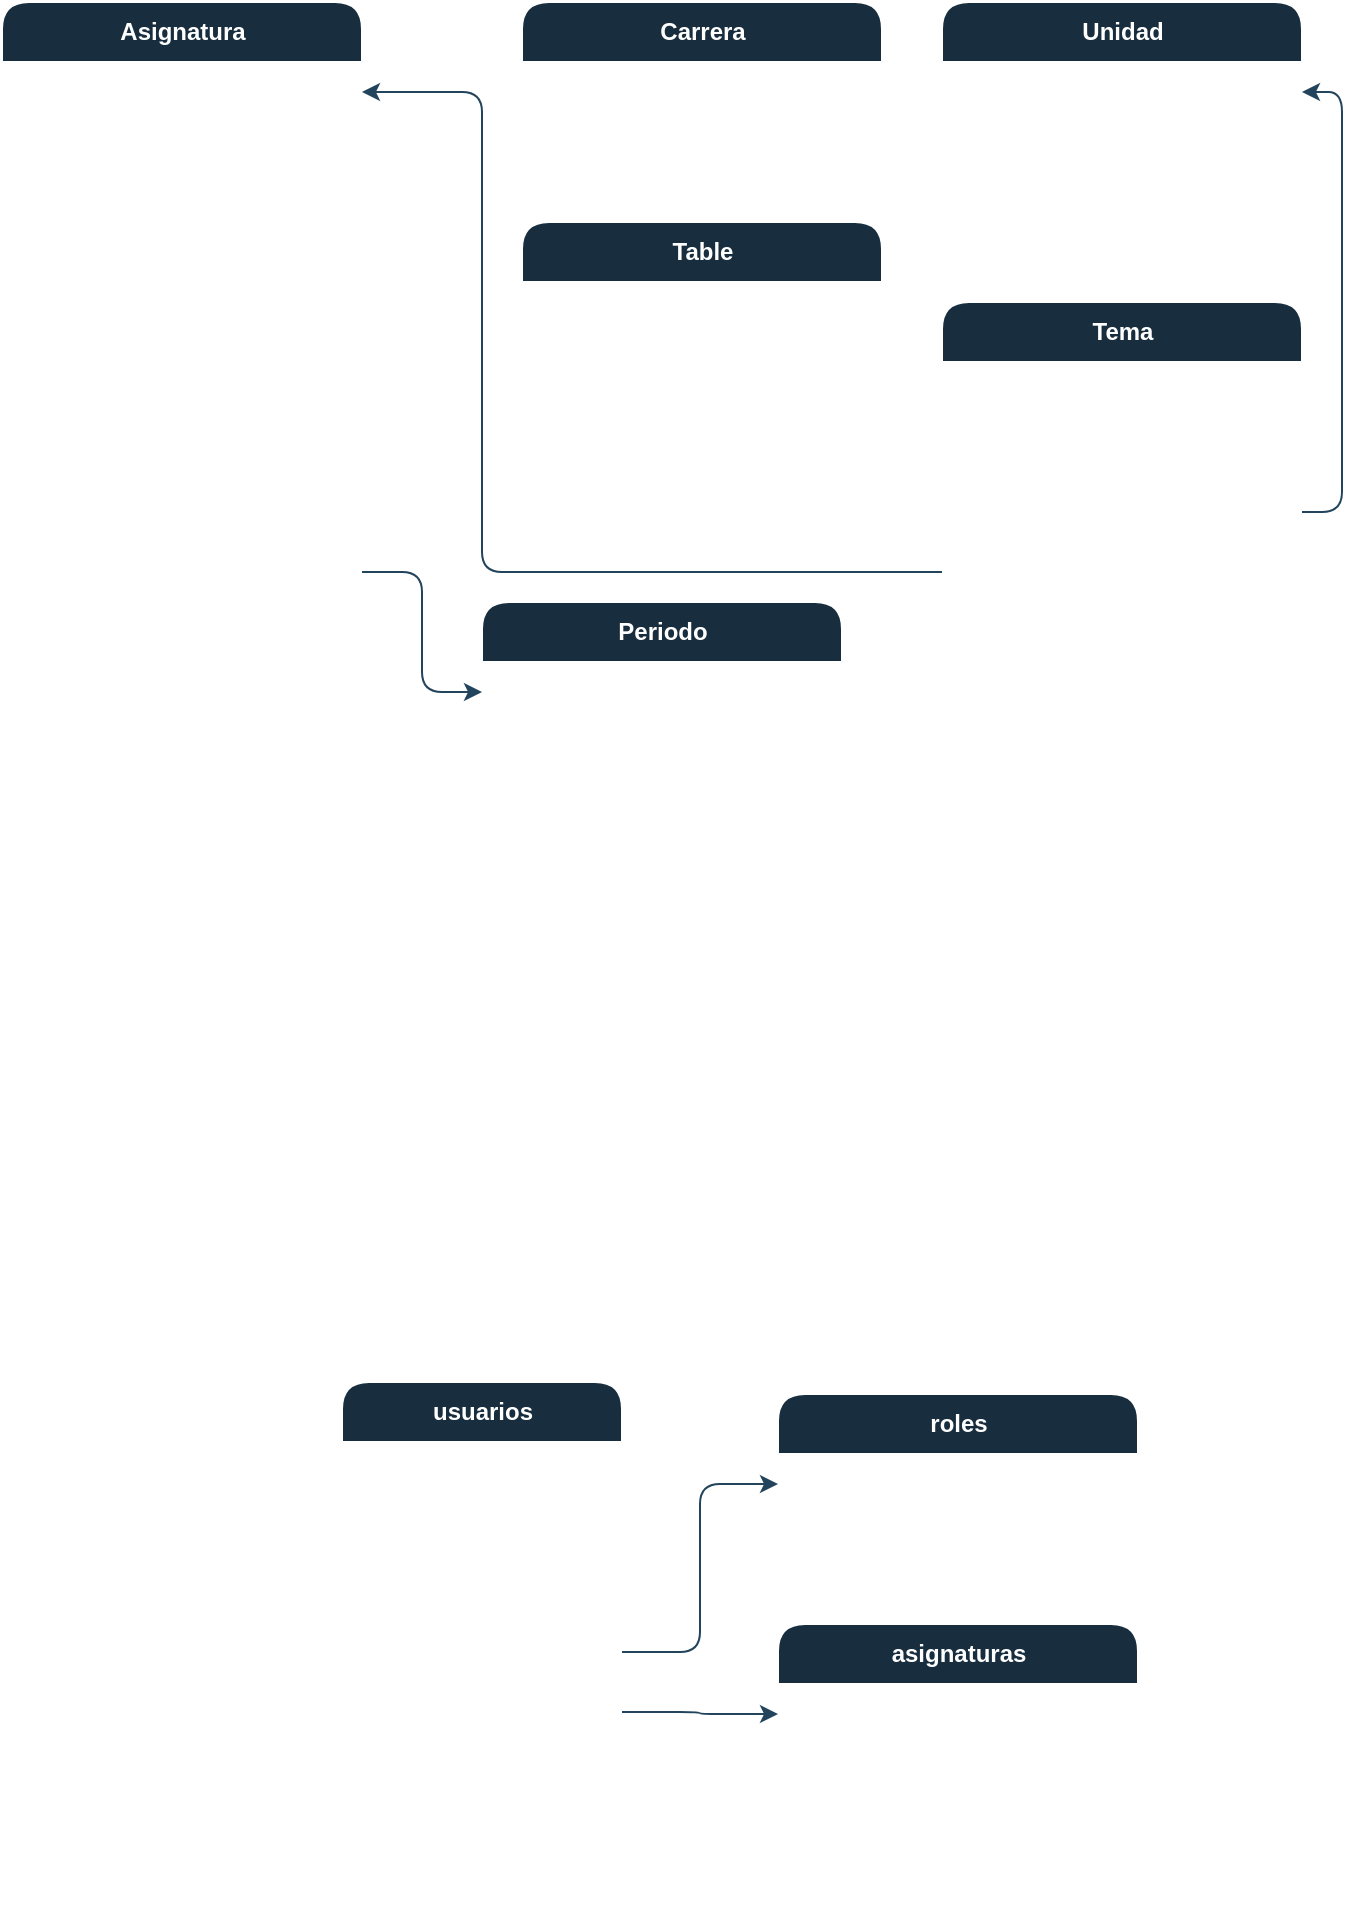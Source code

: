 <mxfile version="21.3.8" type="github">
  <diagram name="Página-1" id="xhw7fp3F8fv-ghbMesje">
    <mxGraphModel dx="690" dy="402" grid="0" gridSize="10" guides="1" tooltips="1" connect="1" arrows="1" fold="1" page="0" pageScale="1" pageWidth="827" pageHeight="1169" background="none" math="0" shadow="0">
      <root>
        <mxCell id="0" />
        <mxCell id="1" parent="0" />
        <mxCell id="l91UxbfRl4ldA1w1L3f1-1" value="Asignatura" style="shape=table;startSize=30;container=1;collapsible=1;childLayout=tableLayout;fixedRows=1;rowLines=0;fontStyle=1;align=center;resizeLast=1;html=1;labelBackgroundColor=none;fillColor=#182E3E;strokeColor=#FFFFFF;fontColor=#FFFFFF;rounded=1;" parent="1" vertex="1">
          <mxGeometry x="10" y="30" width="180" height="300" as="geometry" />
        </mxCell>
        <mxCell id="l91UxbfRl4ldA1w1L3f1-2" value="" style="shape=tableRow;horizontal=0;startSize=0;swimlaneHead=0;swimlaneBody=0;fillColor=none;collapsible=0;dropTarget=0;points=[[0,0.5],[1,0.5]];portConstraint=eastwest;top=0;left=0;right=0;bottom=1;labelBackgroundColor=none;strokeColor=#FFFFFF;fontColor=#FFFFFF;rounded=1;" parent="l91UxbfRl4ldA1w1L3f1-1" vertex="1">
          <mxGeometry y="30" width="180" height="30" as="geometry" />
        </mxCell>
        <mxCell id="l91UxbfRl4ldA1w1L3f1-3" value="PK" style="shape=partialRectangle;connectable=0;fillColor=none;top=0;left=0;bottom=0;right=0;fontStyle=1;overflow=hidden;whiteSpace=wrap;html=1;labelBackgroundColor=none;strokeColor=#FFFFFF;fontColor=#FFFFFF;rounded=1;" parent="l91UxbfRl4ldA1w1L3f1-2" vertex="1">
          <mxGeometry width="30" height="30" as="geometry">
            <mxRectangle width="30" height="30" as="alternateBounds" />
          </mxGeometry>
        </mxCell>
        <mxCell id="l91UxbfRl4ldA1w1L3f1-4" value="ID" style="shape=partialRectangle;connectable=0;fillColor=none;top=0;left=0;bottom=0;right=0;align=left;spacingLeft=6;fontStyle=5;overflow=hidden;whiteSpace=wrap;html=1;labelBackgroundColor=none;strokeColor=#FFFFFF;fontColor=#FFFFFF;rounded=1;" parent="l91UxbfRl4ldA1w1L3f1-2" vertex="1">
          <mxGeometry x="30" width="150" height="30" as="geometry">
            <mxRectangle width="150" height="30" as="alternateBounds" />
          </mxGeometry>
        </mxCell>
        <mxCell id="l91UxbfRl4ldA1w1L3f1-5" value="" style="shape=tableRow;horizontal=0;startSize=0;swimlaneHead=0;swimlaneBody=0;fillColor=none;collapsible=0;dropTarget=0;points=[[0,0.5],[1,0.5]];portConstraint=eastwest;top=0;left=0;right=0;bottom=0;labelBackgroundColor=none;strokeColor=#FFFFFF;fontColor=#FFFFFF;rounded=1;" parent="l91UxbfRl4ldA1w1L3f1-1" vertex="1">
          <mxGeometry y="60" width="180" height="30" as="geometry" />
        </mxCell>
        <mxCell id="l91UxbfRl4ldA1w1L3f1-6" value="" style="shape=partialRectangle;connectable=0;fillColor=none;top=0;left=0;bottom=0;right=0;editable=1;overflow=hidden;whiteSpace=wrap;html=1;labelBackgroundColor=none;strokeColor=#FFFFFF;fontColor=#FFFFFF;rounded=1;" parent="l91UxbfRl4ldA1w1L3f1-5" vertex="1">
          <mxGeometry width="30" height="30" as="geometry">
            <mxRectangle width="30" height="30" as="alternateBounds" />
          </mxGeometry>
        </mxCell>
        <mxCell id="l91UxbfRl4ldA1w1L3f1-7" value="nombre" style="shape=partialRectangle;connectable=0;fillColor=none;top=0;left=0;bottom=0;right=0;align=left;spacingLeft=6;overflow=hidden;whiteSpace=wrap;html=1;labelBackgroundColor=none;strokeColor=#FFFFFF;fontColor=#FFFFFF;rounded=1;" parent="l91UxbfRl4ldA1w1L3f1-5" vertex="1">
          <mxGeometry x="30" width="150" height="30" as="geometry">
            <mxRectangle width="150" height="30" as="alternateBounds" />
          </mxGeometry>
        </mxCell>
        <mxCell id="l91UxbfRl4ldA1w1L3f1-11" value="" style="shape=tableRow;horizontal=0;startSize=0;swimlaneHead=0;swimlaneBody=0;fillColor=none;collapsible=0;dropTarget=0;points=[[0,0.5],[1,0.5]];portConstraint=eastwest;top=0;left=0;right=0;bottom=0;labelBackgroundColor=none;strokeColor=#FFFFFF;fontColor=#FFFFFF;rounded=1;" parent="l91UxbfRl4ldA1w1L3f1-1" vertex="1">
          <mxGeometry y="90" width="180" height="30" as="geometry" />
        </mxCell>
        <mxCell id="l91UxbfRl4ldA1w1L3f1-12" value="" style="shape=partialRectangle;connectable=0;fillColor=none;top=0;left=0;bottom=0;right=0;editable=1;overflow=hidden;whiteSpace=wrap;html=1;labelBackgroundColor=none;strokeColor=#FFFFFF;fontColor=#FFFFFF;rounded=1;" parent="l91UxbfRl4ldA1w1L3f1-11" vertex="1">
          <mxGeometry width="30" height="30" as="geometry">
            <mxRectangle width="30" height="30" as="alternateBounds" />
          </mxGeometry>
        </mxCell>
        <mxCell id="l91UxbfRl4ldA1w1L3f1-13" value="campo formacion" style="shape=partialRectangle;connectable=0;fillColor=none;top=0;left=0;bottom=0;right=0;align=left;spacingLeft=6;overflow=hidden;whiteSpace=wrap;html=1;labelBackgroundColor=none;strokeColor=#FFFFFF;fontColor=#FFFFFF;rounded=1;" parent="l91UxbfRl4ldA1w1L3f1-11" vertex="1">
          <mxGeometry x="30" width="150" height="30" as="geometry">
            <mxRectangle width="150" height="30" as="alternateBounds" />
          </mxGeometry>
        </mxCell>
        <mxCell id="l91UxbfRl4ldA1w1L3f1-32" value="" style="shape=tableRow;horizontal=0;startSize=0;swimlaneHead=0;swimlaneBody=0;fillColor=none;collapsible=0;dropTarget=0;points=[[0,0.5],[1,0.5]];portConstraint=eastwest;top=0;left=0;right=0;bottom=0;labelBackgroundColor=none;strokeColor=#FFFFFF;fontColor=#FFFFFF;rounded=1;" parent="l91UxbfRl4ldA1w1L3f1-1" vertex="1">
          <mxGeometry y="120" width="180" height="30" as="geometry" />
        </mxCell>
        <mxCell id="l91UxbfRl4ldA1w1L3f1-33" value="" style="shape=partialRectangle;connectable=0;fillColor=none;top=0;left=0;bottom=0;right=0;editable=1;overflow=hidden;whiteSpace=wrap;html=1;labelBackgroundColor=none;strokeColor=#FFFFFF;fontColor=#FFFFFF;rounded=1;" parent="l91UxbfRl4ldA1w1L3f1-32" vertex="1">
          <mxGeometry width="30" height="30" as="geometry">
            <mxRectangle width="30" height="30" as="alternateBounds" />
          </mxGeometry>
        </mxCell>
        <mxCell id="l91UxbfRl4ldA1w1L3f1-34" value="prerrequisitos" style="shape=partialRectangle;connectable=0;fillColor=none;top=0;left=0;bottom=0;right=0;align=left;spacingLeft=6;overflow=hidden;whiteSpace=wrap;html=1;labelBackgroundColor=none;strokeColor=#FFFFFF;fontColor=#FFFFFF;rounded=1;" parent="l91UxbfRl4ldA1w1L3f1-32" vertex="1">
          <mxGeometry x="30" width="150" height="30" as="geometry">
            <mxRectangle width="150" height="30" as="alternateBounds" />
          </mxGeometry>
        </mxCell>
        <mxCell id="l91UxbfRl4ldA1w1L3f1-54" value="" style="shape=tableRow;horizontal=0;startSize=0;swimlaneHead=0;swimlaneBody=0;fillColor=none;collapsible=0;dropTarget=0;points=[[0,0.5],[1,0.5]];portConstraint=eastwest;top=0;left=0;right=0;bottom=0;labelBackgroundColor=none;strokeColor=#FFFFFF;fontColor=#FFFFFF;rounded=1;" parent="l91UxbfRl4ldA1w1L3f1-1" vertex="1">
          <mxGeometry y="150" width="180" height="30" as="geometry" />
        </mxCell>
        <mxCell id="l91UxbfRl4ldA1w1L3f1-55" value="" style="shape=partialRectangle;connectable=0;fillColor=none;top=0;left=0;bottom=0;right=0;editable=1;overflow=hidden;whiteSpace=wrap;html=1;labelBackgroundColor=none;strokeColor=#FFFFFF;fontColor=#FFFFFF;rounded=1;" parent="l91UxbfRl4ldA1w1L3f1-54" vertex="1">
          <mxGeometry width="30" height="30" as="geometry">
            <mxRectangle width="30" height="30" as="alternateBounds" />
          </mxGeometry>
        </mxCell>
        <mxCell id="l91UxbfRl4ldA1w1L3f1-56" value="correquisitos" style="shape=partialRectangle;connectable=0;fillColor=none;top=0;left=0;bottom=0;right=0;align=left;spacingLeft=6;overflow=hidden;whiteSpace=wrap;html=1;labelBackgroundColor=none;strokeColor=#FFFFFF;fontColor=#FFFFFF;rounded=1;" parent="l91UxbfRl4ldA1w1L3f1-54" vertex="1">
          <mxGeometry x="30" width="150" height="30" as="geometry">
            <mxRectangle width="150" height="30" as="alternateBounds" />
          </mxGeometry>
        </mxCell>
        <mxCell id="l91UxbfRl4ldA1w1L3f1-76" value="" style="shape=tableRow;horizontal=0;startSize=0;swimlaneHead=0;swimlaneBody=0;fillColor=none;collapsible=0;dropTarget=0;points=[[0,0.5],[1,0.5]];portConstraint=eastwest;top=0;left=0;right=0;bottom=0;labelBackgroundColor=none;strokeColor=#FFFFFF;fontColor=#FFFFFF;rounded=1;" parent="l91UxbfRl4ldA1w1L3f1-1" vertex="1">
          <mxGeometry y="180" width="180" height="30" as="geometry" />
        </mxCell>
        <mxCell id="l91UxbfRl4ldA1w1L3f1-77" value="" style="shape=partialRectangle;connectable=0;fillColor=none;top=0;left=0;bottom=0;right=0;editable=1;overflow=hidden;whiteSpace=wrap;html=1;labelBackgroundColor=none;strokeColor=#FFFFFF;fontColor=#FFFFFF;rounded=1;" parent="l91UxbfRl4ldA1w1L3f1-76" vertex="1">
          <mxGeometry width="30" height="30" as="geometry">
            <mxRectangle width="30" height="30" as="alternateBounds" />
          </mxGeometry>
        </mxCell>
        <mxCell id="l91UxbfRl4ldA1w1L3f1-78" value="objetivo general" style="shape=partialRectangle;connectable=0;fillColor=none;top=0;left=0;bottom=0;right=0;align=left;spacingLeft=6;overflow=hidden;whiteSpace=wrap;html=1;labelBackgroundColor=none;strokeColor=#FFFFFF;fontColor=#FFFFFF;rounded=1;" parent="l91UxbfRl4ldA1w1L3f1-76" vertex="1">
          <mxGeometry x="30" width="150" height="30" as="geometry">
            <mxRectangle width="150" height="30" as="alternateBounds" />
          </mxGeometry>
        </mxCell>
        <mxCell id="l91UxbfRl4ldA1w1L3f1-79" value="" style="shape=tableRow;horizontal=0;startSize=0;swimlaneHead=0;swimlaneBody=0;fillColor=none;collapsible=0;dropTarget=0;points=[[0,0.5],[1,0.5]];portConstraint=eastwest;top=0;left=0;right=0;bottom=0;labelBackgroundColor=none;strokeColor=#FFFFFF;fontColor=#FFFFFF;rounded=1;" parent="l91UxbfRl4ldA1w1L3f1-1" vertex="1">
          <mxGeometry y="210" width="180" height="30" as="geometry" />
        </mxCell>
        <mxCell id="l91UxbfRl4ldA1w1L3f1-80" value="" style="shape=partialRectangle;connectable=0;fillColor=none;top=0;left=0;bottom=0;right=0;editable=1;overflow=hidden;whiteSpace=wrap;html=1;labelBackgroundColor=none;strokeColor=#FFFFFF;fontColor=#FFFFFF;rounded=1;" parent="l91UxbfRl4ldA1w1L3f1-79" vertex="1">
          <mxGeometry width="30" height="30" as="geometry">
            <mxRectangle width="30" height="30" as="alternateBounds" />
          </mxGeometry>
        </mxCell>
        <mxCell id="l91UxbfRl4ldA1w1L3f1-81" value="objetivo especifico" style="shape=partialRectangle;connectable=0;fillColor=none;top=0;left=0;bottom=0;right=0;align=left;spacingLeft=6;overflow=hidden;whiteSpace=wrap;html=1;labelBackgroundColor=none;strokeColor=#FFFFFF;fontColor=#FFFFFF;rounded=1;" parent="l91UxbfRl4ldA1w1L3f1-79" vertex="1">
          <mxGeometry x="30" width="150" height="30" as="geometry">
            <mxRectangle width="150" height="30" as="alternateBounds" />
          </mxGeometry>
        </mxCell>
        <mxCell id="l91UxbfRl4ldA1w1L3f1-82" value="" style="shape=tableRow;horizontal=0;startSize=0;swimlaneHead=0;swimlaneBody=0;fillColor=none;collapsible=0;dropTarget=0;points=[[0,0.5],[1,0.5]];portConstraint=eastwest;top=0;left=0;right=0;bottom=0;labelBackgroundColor=none;strokeColor=#FFFFFF;fontColor=#FFFFFF;rounded=1;" parent="l91UxbfRl4ldA1w1L3f1-1" vertex="1">
          <mxGeometry y="240" width="180" height="30" as="geometry" />
        </mxCell>
        <mxCell id="l91UxbfRl4ldA1w1L3f1-83" value="" style="shape=partialRectangle;connectable=0;fillColor=none;top=0;left=0;bottom=0;right=0;editable=1;overflow=hidden;whiteSpace=wrap;html=1;labelBackgroundColor=none;strokeColor=#FFFFFF;fontColor=#FFFFFF;rounded=1;" parent="l91UxbfRl4ldA1w1L3f1-82" vertex="1">
          <mxGeometry width="30" height="30" as="geometry">
            <mxRectangle width="30" height="30" as="alternateBounds" />
          </mxGeometry>
        </mxCell>
        <mxCell id="l91UxbfRl4ldA1w1L3f1-84" value="aporte perfil egreso" style="shape=partialRectangle;connectable=0;fillColor=none;top=0;left=0;bottom=0;right=0;align=left;spacingLeft=6;overflow=hidden;whiteSpace=wrap;html=1;labelBackgroundColor=none;strokeColor=#FFFFFF;fontColor=#FFFFFF;rounded=1;" parent="l91UxbfRl4ldA1w1L3f1-82" vertex="1">
          <mxGeometry x="30" width="150" height="30" as="geometry">
            <mxRectangle width="150" height="30" as="alternateBounds" />
          </mxGeometry>
        </mxCell>
        <mxCell id="l91UxbfRl4ldA1w1L3f1-142" value="" style="shape=tableRow;horizontal=0;startSize=0;swimlaneHead=0;swimlaneBody=0;fillColor=none;collapsible=0;dropTarget=0;points=[[0,0.5],[1,0.5]];portConstraint=eastwest;top=0;left=0;right=0;bottom=0;labelBackgroundColor=none;strokeColor=#FFFFFF;fontColor=#FFFFFF;rounded=1;" parent="l91UxbfRl4ldA1w1L3f1-1" vertex="1">
          <mxGeometry y="270" width="180" height="30" as="geometry" />
        </mxCell>
        <mxCell id="l91UxbfRl4ldA1w1L3f1-143" value="" style="shape=partialRectangle;connectable=0;fillColor=none;top=0;left=0;bottom=0;right=0;editable=1;overflow=hidden;whiteSpace=wrap;html=1;labelBackgroundColor=none;strokeColor=#FFFFFF;fontColor=#FFFFFF;rounded=1;" parent="l91UxbfRl4ldA1w1L3f1-142" vertex="1">
          <mxGeometry width="30" height="30" as="geometry">
            <mxRectangle width="30" height="30" as="alternateBounds" />
          </mxGeometry>
        </mxCell>
        <mxCell id="l91UxbfRl4ldA1w1L3f1-144" value="id periodo" style="shape=partialRectangle;connectable=0;fillColor=none;top=0;left=0;bottom=0;right=0;align=left;spacingLeft=6;overflow=hidden;whiteSpace=wrap;html=1;labelBackgroundColor=none;strokeColor=#FFFFFF;fontColor=#FFFFFF;rounded=1;" parent="l91UxbfRl4ldA1w1L3f1-142" vertex="1">
          <mxGeometry x="30" width="150" height="30" as="geometry">
            <mxRectangle width="150" height="30" as="alternateBounds" />
          </mxGeometry>
        </mxCell>
        <mxCell id="l91UxbfRl4ldA1w1L3f1-15" value="Carrera" style="shape=table;startSize=30;container=1;collapsible=1;childLayout=tableLayout;fixedRows=1;rowLines=0;fontStyle=1;align=center;resizeLast=1;html=1;labelBackgroundColor=none;fillColor=#182E3E;strokeColor=#FFFFFF;fontColor=#FFFFFF;rounded=1;" parent="1" vertex="1">
          <mxGeometry x="270" y="30" width="180" height="90" as="geometry" />
        </mxCell>
        <mxCell id="l91UxbfRl4ldA1w1L3f1-16" value="" style="shape=tableRow;horizontal=0;startSize=0;swimlaneHead=0;swimlaneBody=0;fillColor=none;collapsible=0;dropTarget=0;points=[[0,0.5],[1,0.5]];portConstraint=eastwest;top=0;left=0;right=0;bottom=1;labelBackgroundColor=none;strokeColor=#FFFFFF;fontColor=#FFFFFF;rounded=1;" parent="l91UxbfRl4ldA1w1L3f1-15" vertex="1">
          <mxGeometry y="30" width="180" height="30" as="geometry" />
        </mxCell>
        <mxCell id="l91UxbfRl4ldA1w1L3f1-17" value="PK" style="shape=partialRectangle;connectable=0;fillColor=none;top=0;left=0;bottom=0;right=0;fontStyle=1;overflow=hidden;whiteSpace=wrap;html=1;labelBackgroundColor=none;strokeColor=#FFFFFF;fontColor=#FFFFFF;rounded=1;" parent="l91UxbfRl4ldA1w1L3f1-16" vertex="1">
          <mxGeometry width="30" height="30" as="geometry">
            <mxRectangle width="30" height="30" as="alternateBounds" />
          </mxGeometry>
        </mxCell>
        <mxCell id="l91UxbfRl4ldA1w1L3f1-18" value="ID" style="shape=partialRectangle;connectable=0;fillColor=none;top=0;left=0;bottom=0;right=0;align=left;spacingLeft=6;fontStyle=5;overflow=hidden;whiteSpace=wrap;html=1;labelBackgroundColor=none;strokeColor=#FFFFFF;fontColor=#FFFFFF;rounded=1;" parent="l91UxbfRl4ldA1w1L3f1-16" vertex="1">
          <mxGeometry x="30" width="150" height="30" as="geometry">
            <mxRectangle width="150" height="30" as="alternateBounds" />
          </mxGeometry>
        </mxCell>
        <mxCell id="l91UxbfRl4ldA1w1L3f1-19" value="" style="shape=tableRow;horizontal=0;startSize=0;swimlaneHead=0;swimlaneBody=0;fillColor=none;collapsible=0;dropTarget=0;points=[[0,0.5],[1,0.5]];portConstraint=eastwest;top=0;left=0;right=0;bottom=0;labelBackgroundColor=none;strokeColor=#FFFFFF;fontColor=#FFFFFF;rounded=1;" parent="l91UxbfRl4ldA1w1L3f1-15" vertex="1">
          <mxGeometry y="60" width="180" height="30" as="geometry" />
        </mxCell>
        <mxCell id="l91UxbfRl4ldA1w1L3f1-20" value="" style="shape=partialRectangle;connectable=0;fillColor=none;top=0;left=0;bottom=0;right=0;editable=1;overflow=hidden;whiteSpace=wrap;html=1;labelBackgroundColor=none;strokeColor=#FFFFFF;fontColor=#FFFFFF;rounded=1;" parent="l91UxbfRl4ldA1w1L3f1-19" vertex="1">
          <mxGeometry width="30" height="30" as="geometry">
            <mxRectangle width="30" height="30" as="alternateBounds" />
          </mxGeometry>
        </mxCell>
        <mxCell id="l91UxbfRl4ldA1w1L3f1-21" value="nombre" style="shape=partialRectangle;connectable=0;fillColor=none;top=0;left=0;bottom=0;right=0;align=left;spacingLeft=6;overflow=hidden;whiteSpace=wrap;html=1;labelBackgroundColor=none;strokeColor=#FFFFFF;fontColor=#FFFFFF;rounded=1;" parent="l91UxbfRl4ldA1w1L3f1-19" vertex="1">
          <mxGeometry x="30" width="150" height="30" as="geometry">
            <mxRectangle width="150" height="30" as="alternateBounds" />
          </mxGeometry>
        </mxCell>
        <mxCell id="l91UxbfRl4ldA1w1L3f1-85" value="Unidad" style="shape=table;startSize=30;container=1;collapsible=1;childLayout=tableLayout;fixedRows=1;rowLines=0;fontStyle=1;align=center;resizeLast=1;html=1;labelBackgroundColor=none;fillColor=#182E3E;strokeColor=#FFFFFF;fontColor=#FFFFFF;rounded=1;" parent="1" vertex="1">
          <mxGeometry x="480" y="30" width="180" height="120" as="geometry" />
        </mxCell>
        <mxCell id="l91UxbfRl4ldA1w1L3f1-86" value="" style="shape=tableRow;horizontal=0;startSize=0;swimlaneHead=0;swimlaneBody=0;fillColor=none;collapsible=0;dropTarget=0;points=[[0,0.5],[1,0.5]];portConstraint=eastwest;top=0;left=0;right=0;bottom=1;labelBackgroundColor=none;strokeColor=#FFFFFF;fontColor=#FFFFFF;rounded=1;" parent="l91UxbfRl4ldA1w1L3f1-85" vertex="1">
          <mxGeometry y="30" width="180" height="30" as="geometry" />
        </mxCell>
        <mxCell id="l91UxbfRl4ldA1w1L3f1-87" value="PK" style="shape=partialRectangle;connectable=0;fillColor=none;top=0;left=0;bottom=0;right=0;fontStyle=1;overflow=hidden;whiteSpace=wrap;html=1;labelBackgroundColor=none;strokeColor=#FFFFFF;fontColor=#FFFFFF;rounded=1;" parent="l91UxbfRl4ldA1w1L3f1-86" vertex="1">
          <mxGeometry width="30" height="30" as="geometry">
            <mxRectangle width="30" height="30" as="alternateBounds" />
          </mxGeometry>
        </mxCell>
        <mxCell id="l91UxbfRl4ldA1w1L3f1-88" value="ID" style="shape=partialRectangle;connectable=0;fillColor=none;top=0;left=0;bottom=0;right=0;align=left;spacingLeft=6;fontStyle=5;overflow=hidden;whiteSpace=wrap;html=1;labelBackgroundColor=none;strokeColor=#FFFFFF;fontColor=#FFFFFF;rounded=1;" parent="l91UxbfRl4ldA1w1L3f1-86" vertex="1">
          <mxGeometry x="30" width="150" height="30" as="geometry">
            <mxRectangle width="150" height="30" as="alternateBounds" />
          </mxGeometry>
        </mxCell>
        <mxCell id="l91UxbfRl4ldA1w1L3f1-89" value="" style="shape=tableRow;horizontal=0;startSize=0;swimlaneHead=0;swimlaneBody=0;fillColor=none;collapsible=0;dropTarget=0;points=[[0,0.5],[1,0.5]];portConstraint=eastwest;top=0;left=0;right=0;bottom=0;labelBackgroundColor=none;strokeColor=#FFFFFF;fontColor=#FFFFFF;rounded=1;" parent="l91UxbfRl4ldA1w1L3f1-85" vertex="1">
          <mxGeometry y="60" width="180" height="30" as="geometry" />
        </mxCell>
        <mxCell id="l91UxbfRl4ldA1w1L3f1-90" value="" style="shape=partialRectangle;connectable=0;fillColor=none;top=0;left=0;bottom=0;right=0;editable=1;overflow=hidden;whiteSpace=wrap;html=1;labelBackgroundColor=none;strokeColor=#FFFFFF;fontColor=#FFFFFF;rounded=1;" parent="l91UxbfRl4ldA1w1L3f1-89" vertex="1">
          <mxGeometry width="30" height="30" as="geometry">
            <mxRectangle width="30" height="30" as="alternateBounds" />
          </mxGeometry>
        </mxCell>
        <mxCell id="l91UxbfRl4ldA1w1L3f1-91" value="nombre" style="shape=partialRectangle;connectable=0;fillColor=none;top=0;left=0;bottom=0;right=0;align=left;spacingLeft=6;overflow=hidden;whiteSpace=wrap;html=1;labelBackgroundColor=none;strokeColor=#FFFFFF;fontColor=#FFFFFF;rounded=1;" parent="l91UxbfRl4ldA1w1L3f1-89" vertex="1">
          <mxGeometry x="30" width="150" height="30" as="geometry">
            <mxRectangle width="150" height="30" as="alternateBounds" />
          </mxGeometry>
        </mxCell>
        <mxCell id="l91UxbfRl4ldA1w1L3f1-92" value="" style="shape=tableRow;horizontal=0;startSize=0;swimlaneHead=0;swimlaneBody=0;fillColor=none;collapsible=0;dropTarget=0;points=[[0,0.5],[1,0.5]];portConstraint=eastwest;top=0;left=0;right=0;bottom=0;labelBackgroundColor=none;strokeColor=#FFFFFF;fontColor=#FFFFFF;rounded=1;" parent="l91UxbfRl4ldA1w1L3f1-85" vertex="1">
          <mxGeometry y="90" width="180" height="30" as="geometry" />
        </mxCell>
        <mxCell id="l91UxbfRl4ldA1w1L3f1-93" value="" style="shape=partialRectangle;connectable=0;fillColor=none;top=0;left=0;bottom=0;right=0;editable=1;overflow=hidden;whiteSpace=wrap;html=1;labelBackgroundColor=none;strokeColor=#FFFFFF;fontColor=#FFFFFF;rounded=1;" parent="l91UxbfRl4ldA1w1L3f1-92" vertex="1">
          <mxGeometry width="30" height="30" as="geometry">
            <mxRectangle width="30" height="30" as="alternateBounds" />
          </mxGeometry>
        </mxCell>
        <mxCell id="l91UxbfRl4ldA1w1L3f1-94" value="objetivo" style="shape=partialRectangle;connectable=0;fillColor=none;top=0;left=0;bottom=0;right=0;align=left;spacingLeft=6;overflow=hidden;whiteSpace=wrap;html=1;labelBackgroundColor=none;strokeColor=#FFFFFF;fontColor=#FFFFFF;rounded=1;" parent="l91UxbfRl4ldA1w1L3f1-92" vertex="1">
          <mxGeometry x="30" width="150" height="30" as="geometry">
            <mxRectangle width="150" height="30" as="alternateBounds" />
          </mxGeometry>
        </mxCell>
        <mxCell id="l91UxbfRl4ldA1w1L3f1-98" value="Tema" style="shape=table;startSize=30;container=1;collapsible=1;childLayout=tableLayout;fixedRows=1;rowLines=0;fontStyle=1;align=center;resizeLast=1;html=1;labelBackgroundColor=none;fillColor=#182E3E;strokeColor=#FFFFFF;fontColor=#FFFFFF;rounded=1;" parent="1" vertex="1">
          <mxGeometry x="480" y="180" width="180" height="280" as="geometry" />
        </mxCell>
        <mxCell id="l91UxbfRl4ldA1w1L3f1-99" value="" style="shape=tableRow;horizontal=0;startSize=0;swimlaneHead=0;swimlaneBody=0;fillColor=none;collapsible=0;dropTarget=0;points=[[0,0.5],[1,0.5]];portConstraint=eastwest;top=0;left=0;right=0;bottom=1;labelBackgroundColor=none;strokeColor=#FFFFFF;fontColor=#FFFFFF;rounded=1;" parent="l91UxbfRl4ldA1w1L3f1-98" vertex="1">
          <mxGeometry y="30" width="180" height="30" as="geometry" />
        </mxCell>
        <mxCell id="l91UxbfRl4ldA1w1L3f1-100" value="PK" style="shape=partialRectangle;connectable=0;fillColor=none;top=0;left=0;bottom=0;right=0;fontStyle=1;overflow=hidden;whiteSpace=wrap;html=1;labelBackgroundColor=none;strokeColor=#FFFFFF;fontColor=#FFFFFF;rounded=1;" parent="l91UxbfRl4ldA1w1L3f1-99" vertex="1">
          <mxGeometry width="30" height="30" as="geometry">
            <mxRectangle width="30" height="30" as="alternateBounds" />
          </mxGeometry>
        </mxCell>
        <mxCell id="l91UxbfRl4ldA1w1L3f1-101" value="ID" style="shape=partialRectangle;connectable=0;fillColor=none;top=0;left=0;bottom=0;right=0;align=left;spacingLeft=6;fontStyle=5;overflow=hidden;whiteSpace=wrap;html=1;labelBackgroundColor=none;strokeColor=#FFFFFF;fontColor=#FFFFFF;rounded=1;" parent="l91UxbfRl4ldA1w1L3f1-99" vertex="1">
          <mxGeometry x="30" width="150" height="30" as="geometry">
            <mxRectangle width="150" height="30" as="alternateBounds" />
          </mxGeometry>
        </mxCell>
        <mxCell id="l91UxbfRl4ldA1w1L3f1-102" value="" style="shape=tableRow;horizontal=0;startSize=0;swimlaneHead=0;swimlaneBody=0;fillColor=none;collapsible=0;dropTarget=0;points=[[0,0.5],[1,0.5]];portConstraint=eastwest;top=0;left=0;right=0;bottom=0;labelBackgroundColor=none;strokeColor=#FFFFFF;fontColor=#FFFFFF;rounded=1;" parent="l91UxbfRl4ldA1w1L3f1-98" vertex="1">
          <mxGeometry y="60" width="180" height="30" as="geometry" />
        </mxCell>
        <mxCell id="l91UxbfRl4ldA1w1L3f1-103" value="" style="shape=partialRectangle;connectable=0;fillColor=none;top=0;left=0;bottom=0;right=0;editable=1;overflow=hidden;whiteSpace=wrap;html=1;labelBackgroundColor=none;strokeColor=#FFFFFF;fontColor=#FFFFFF;rounded=1;" parent="l91UxbfRl4ldA1w1L3f1-102" vertex="1">
          <mxGeometry width="30" height="30" as="geometry">
            <mxRectangle width="30" height="30" as="alternateBounds" />
          </mxGeometry>
        </mxCell>
        <mxCell id="l91UxbfRl4ldA1w1L3f1-104" value="nombre" style="shape=partialRectangle;connectable=0;fillColor=none;top=0;left=0;bottom=0;right=0;align=left;spacingLeft=6;overflow=hidden;whiteSpace=wrap;html=1;labelBackgroundColor=none;strokeColor=#FFFFFF;fontColor=#FFFFFF;rounded=1;" parent="l91UxbfRl4ldA1w1L3f1-102" vertex="1">
          <mxGeometry x="30" width="150" height="30" as="geometry">
            <mxRectangle width="150" height="30" as="alternateBounds" />
          </mxGeometry>
        </mxCell>
        <mxCell id="l91UxbfRl4ldA1w1L3f1-105" value="" style="shape=tableRow;horizontal=0;startSize=0;swimlaneHead=0;swimlaneBody=0;fillColor=none;collapsible=0;dropTarget=0;points=[[0,0.5],[1,0.5]];portConstraint=eastwest;top=0;left=0;right=0;bottom=0;labelBackgroundColor=none;strokeColor=#FFFFFF;fontColor=#FFFFFF;rounded=1;" parent="l91UxbfRl4ldA1w1L3f1-98" vertex="1">
          <mxGeometry y="90" width="180" height="30" as="geometry" />
        </mxCell>
        <mxCell id="l91UxbfRl4ldA1w1L3f1-106" value="" style="shape=partialRectangle;connectable=0;fillColor=none;top=0;left=0;bottom=0;right=0;editable=1;overflow=hidden;whiteSpace=wrap;html=1;labelBackgroundColor=none;strokeColor=#FFFFFF;fontColor=#FFFFFF;rounded=1;" parent="l91UxbfRl4ldA1w1L3f1-105" vertex="1">
          <mxGeometry width="30" height="30" as="geometry">
            <mxRectangle width="30" height="30" as="alternateBounds" />
          </mxGeometry>
        </mxCell>
        <mxCell id="l91UxbfRl4ldA1w1L3f1-107" value="id unidad" style="shape=partialRectangle;connectable=0;fillColor=none;top=0;left=0;bottom=0;right=0;align=left;spacingLeft=6;overflow=hidden;whiteSpace=wrap;html=1;labelBackgroundColor=none;strokeColor=#FFFFFF;fontColor=#FFFFFF;rounded=1;" parent="l91UxbfRl4ldA1w1L3f1-105" vertex="1">
          <mxGeometry x="30" width="150" height="30" as="geometry">
            <mxRectangle width="150" height="30" as="alternateBounds" />
          </mxGeometry>
        </mxCell>
        <mxCell id="l91UxbfRl4ldA1w1L3f1-108" value="" style="shape=tableRow;horizontal=0;startSize=0;swimlaneHead=0;swimlaneBody=0;fillColor=none;collapsible=0;dropTarget=0;points=[[0,0.5],[1,0.5]];portConstraint=eastwest;top=0;left=0;right=0;bottom=0;labelBackgroundColor=none;strokeColor=#FFFFFF;fontColor=#FFFFFF;rounded=1;" parent="l91UxbfRl4ldA1w1L3f1-98" vertex="1">
          <mxGeometry y="120" width="180" height="30" as="geometry" />
        </mxCell>
        <mxCell id="l91UxbfRl4ldA1w1L3f1-109" value="" style="shape=partialRectangle;connectable=0;fillColor=none;top=0;left=0;bottom=0;right=0;editable=1;overflow=hidden;whiteSpace=wrap;html=1;labelBackgroundColor=none;strokeColor=#FFFFFF;fontColor=#FFFFFF;rounded=1;" parent="l91UxbfRl4ldA1w1L3f1-108" vertex="1">
          <mxGeometry width="30" height="30" as="geometry">
            <mxRectangle width="30" height="30" as="alternateBounds" />
          </mxGeometry>
        </mxCell>
        <mxCell id="l91UxbfRl4ldA1w1L3f1-110" value="id aisgnatura" style="shape=partialRectangle;connectable=0;fillColor=none;top=0;left=0;bottom=0;right=0;align=left;spacingLeft=6;overflow=hidden;whiteSpace=wrap;html=1;labelBackgroundColor=none;strokeColor=#FFFFFF;fontColor=#FFFFFF;rounded=1;" parent="l91UxbfRl4ldA1w1L3f1-108" vertex="1">
          <mxGeometry x="30" width="150" height="30" as="geometry">
            <mxRectangle width="150" height="30" as="alternateBounds" />
          </mxGeometry>
        </mxCell>
        <mxCell id="l91UxbfRl4ldA1w1L3f1-128" value="" style="shape=tableRow;horizontal=0;startSize=0;swimlaneHead=0;swimlaneBody=0;fillColor=none;collapsible=0;dropTarget=0;points=[[0,0.5],[1,0.5]];portConstraint=eastwest;top=0;left=0;right=0;bottom=0;labelBackgroundColor=none;strokeColor=#FFFFFF;fontColor=#FFFFFF;rounded=1;" parent="l91UxbfRl4ldA1w1L3f1-98" vertex="1">
          <mxGeometry y="150" width="180" height="30" as="geometry" />
        </mxCell>
        <mxCell id="l91UxbfRl4ldA1w1L3f1-129" value="" style="shape=partialRectangle;connectable=0;fillColor=none;top=0;left=0;bottom=0;right=0;editable=1;overflow=hidden;whiteSpace=wrap;html=1;labelBackgroundColor=none;strokeColor=#FFFFFF;fontColor=#FFFFFF;rounded=1;" parent="l91UxbfRl4ldA1w1L3f1-128" vertex="1">
          <mxGeometry width="30" height="30" as="geometry">
            <mxRectangle width="30" height="30" as="alternateBounds" />
          </mxGeometry>
        </mxCell>
        <mxCell id="l91UxbfRl4ldA1w1L3f1-130" value="hora docencia" style="shape=partialRectangle;connectable=0;fillColor=none;top=0;left=0;bottom=0;right=0;align=left;spacingLeft=6;overflow=hidden;whiteSpace=wrap;html=1;labelBackgroundColor=none;strokeColor=#FFFFFF;fontColor=#FFFFFF;rounded=1;" parent="l91UxbfRl4ldA1w1L3f1-128" vertex="1">
          <mxGeometry x="30" width="150" height="30" as="geometry">
            <mxRectangle width="150" height="30" as="alternateBounds" />
          </mxGeometry>
        </mxCell>
        <mxCell id="l91UxbfRl4ldA1w1L3f1-131" value="" style="shape=tableRow;horizontal=0;startSize=0;swimlaneHead=0;swimlaneBody=0;fillColor=none;collapsible=0;dropTarget=0;points=[[0,0.5],[1,0.5]];portConstraint=eastwest;top=0;left=0;right=0;bottom=0;labelBackgroundColor=none;strokeColor=#FFFFFF;fontColor=#FFFFFF;rounded=1;" parent="l91UxbfRl4ldA1w1L3f1-98" vertex="1">
          <mxGeometry y="180" width="180" height="40" as="geometry" />
        </mxCell>
        <mxCell id="l91UxbfRl4ldA1w1L3f1-132" value="" style="shape=partialRectangle;connectable=0;fillColor=none;top=0;left=0;bottom=0;right=0;editable=1;overflow=hidden;whiteSpace=wrap;html=1;labelBackgroundColor=none;strokeColor=#FFFFFF;fontColor=#FFFFFF;rounded=1;" parent="l91UxbfRl4ldA1w1L3f1-131" vertex="1">
          <mxGeometry width="30" height="40" as="geometry">
            <mxRectangle width="30" height="40" as="alternateBounds" />
          </mxGeometry>
        </mxCell>
        <mxCell id="l91UxbfRl4ldA1w1L3f1-133" value="hora practica docencia" style="shape=partialRectangle;connectable=0;fillColor=none;top=0;left=0;bottom=0;right=0;align=left;spacingLeft=6;overflow=hidden;whiteSpace=wrap;html=1;labelBackgroundColor=none;strokeColor=#FFFFFF;fontColor=#FFFFFF;rounded=1;" parent="l91UxbfRl4ldA1w1L3f1-131" vertex="1">
          <mxGeometry x="30" width="150" height="40" as="geometry">
            <mxRectangle width="150" height="40" as="alternateBounds" />
          </mxGeometry>
        </mxCell>
        <mxCell id="l91UxbfRl4ldA1w1L3f1-134" value="" style="shape=tableRow;horizontal=0;startSize=0;swimlaneHead=0;swimlaneBody=0;fillColor=none;collapsible=0;dropTarget=0;points=[[0,0.5],[1,0.5]];portConstraint=eastwest;top=0;left=0;right=0;bottom=0;labelBackgroundColor=none;strokeColor=#FFFFFF;fontColor=#FFFFFF;rounded=1;" parent="l91UxbfRl4ldA1w1L3f1-98" vertex="1">
          <mxGeometry y="220" width="180" height="30" as="geometry" />
        </mxCell>
        <mxCell id="l91UxbfRl4ldA1w1L3f1-135" value="" style="shape=partialRectangle;connectable=0;fillColor=none;top=0;left=0;bottom=0;right=0;editable=1;overflow=hidden;whiteSpace=wrap;html=1;labelBackgroundColor=none;strokeColor=#FFFFFF;fontColor=#FFFFFF;rounded=1;" parent="l91UxbfRl4ldA1w1L3f1-134" vertex="1">
          <mxGeometry width="30" height="30" as="geometry">
            <mxRectangle width="30" height="30" as="alternateBounds" />
          </mxGeometry>
        </mxCell>
        <mxCell id="l91UxbfRl4ldA1w1L3f1-136" value="hora gestión practica" style="shape=partialRectangle;connectable=0;fillColor=none;top=0;left=0;bottom=0;right=0;align=left;spacingLeft=6;overflow=hidden;whiteSpace=wrap;html=1;labelBackgroundColor=none;strokeColor=#FFFFFF;fontColor=#FFFFFF;rounded=1;" parent="l91UxbfRl4ldA1w1L3f1-134" vertex="1">
          <mxGeometry x="30" width="150" height="30" as="geometry">
            <mxRectangle width="150" height="30" as="alternateBounds" />
          </mxGeometry>
        </mxCell>
        <mxCell id="l91UxbfRl4ldA1w1L3f1-137" value="" style="shape=tableRow;horizontal=0;startSize=0;swimlaneHead=0;swimlaneBody=0;fillColor=none;collapsible=0;dropTarget=0;points=[[0,0.5],[1,0.5]];portConstraint=eastwest;top=0;left=0;right=0;bottom=0;labelBackgroundColor=none;strokeColor=#FFFFFF;fontColor=#FFFFFF;rounded=1;" parent="l91UxbfRl4ldA1w1L3f1-98" vertex="1">
          <mxGeometry y="250" width="180" height="30" as="geometry" />
        </mxCell>
        <mxCell id="l91UxbfRl4ldA1w1L3f1-138" value="" style="shape=partialRectangle;connectable=0;fillColor=none;top=0;left=0;bottom=0;right=0;editable=1;overflow=hidden;whiteSpace=wrap;html=1;labelBackgroundColor=none;strokeColor=#FFFFFF;fontColor=#FFFFFF;rounded=1;" parent="l91UxbfRl4ldA1w1L3f1-137" vertex="1">
          <mxGeometry width="30" height="30" as="geometry">
            <mxRectangle width="30" height="30" as="alternateBounds" />
          </mxGeometry>
        </mxCell>
        <mxCell id="l91UxbfRl4ldA1w1L3f1-139" value="hora autonomas" style="shape=partialRectangle;connectable=0;fillColor=none;top=0;left=0;bottom=0;right=0;align=left;spacingLeft=6;overflow=hidden;whiteSpace=wrap;html=1;labelBackgroundColor=none;strokeColor=#FFFFFF;fontColor=#FFFFFF;rounded=1;" parent="l91UxbfRl4ldA1w1L3f1-137" vertex="1">
          <mxGeometry x="30" width="150" height="30" as="geometry">
            <mxRectangle width="150" height="30" as="alternateBounds" />
          </mxGeometry>
        </mxCell>
        <mxCell id="l91UxbfRl4ldA1w1L3f1-112" style="edgeStyle=orthogonalEdgeStyle;rounded=1;orthogonalLoop=1;jettySize=auto;html=1;exitX=1;exitY=0.5;exitDx=0;exitDy=0;labelBackgroundColor=none;strokeColor=#23445D;fontColor=default;" parent="1" source="l91UxbfRl4ldA1w1L3f1-105" target="l91UxbfRl4ldA1w1L3f1-86" edge="1">
          <mxGeometry relative="1" as="geometry" />
        </mxCell>
        <mxCell id="l91UxbfRl4ldA1w1L3f1-115" value="Table" style="shape=table;startSize=30;container=1;collapsible=1;childLayout=tableLayout;fixedRows=1;rowLines=0;fontStyle=1;align=center;resizeLast=1;html=1;labelBackgroundColor=none;fillColor=#182E3E;strokeColor=#FFFFFF;fontColor=#FFFFFF;rounded=1;" parent="1" vertex="1">
          <mxGeometry x="270" y="140" width="180" height="150" as="geometry" />
        </mxCell>
        <mxCell id="l91UxbfRl4ldA1w1L3f1-116" value="" style="shape=tableRow;horizontal=0;startSize=0;swimlaneHead=0;swimlaneBody=0;fillColor=none;collapsible=0;dropTarget=0;points=[[0,0.5],[1,0.5]];portConstraint=eastwest;top=0;left=0;right=0;bottom=1;labelBackgroundColor=none;strokeColor=#FFFFFF;fontColor=#FFFFFF;rounded=1;" parent="l91UxbfRl4ldA1w1L3f1-115" vertex="1">
          <mxGeometry y="30" width="180" height="30" as="geometry" />
        </mxCell>
        <mxCell id="l91UxbfRl4ldA1w1L3f1-117" value="PK" style="shape=partialRectangle;connectable=0;fillColor=none;top=0;left=0;bottom=0;right=0;fontStyle=1;overflow=hidden;whiteSpace=wrap;html=1;labelBackgroundColor=none;strokeColor=#FFFFFF;fontColor=#FFFFFF;rounded=1;" parent="l91UxbfRl4ldA1w1L3f1-116" vertex="1">
          <mxGeometry width="30" height="30" as="geometry">
            <mxRectangle width="30" height="30" as="alternateBounds" />
          </mxGeometry>
        </mxCell>
        <mxCell id="l91UxbfRl4ldA1w1L3f1-118" value="ID" style="shape=partialRectangle;connectable=0;fillColor=none;top=0;left=0;bottom=0;right=0;align=left;spacingLeft=6;fontStyle=5;overflow=hidden;whiteSpace=wrap;html=1;labelBackgroundColor=none;strokeColor=#FFFFFF;fontColor=#FFFFFF;rounded=1;" parent="l91UxbfRl4ldA1w1L3f1-116" vertex="1">
          <mxGeometry x="30" width="150" height="30" as="geometry">
            <mxRectangle width="150" height="30" as="alternateBounds" />
          </mxGeometry>
        </mxCell>
        <mxCell id="l91UxbfRl4ldA1w1L3f1-119" value="" style="shape=tableRow;horizontal=0;startSize=0;swimlaneHead=0;swimlaneBody=0;fillColor=none;collapsible=0;dropTarget=0;points=[[0,0.5],[1,0.5]];portConstraint=eastwest;top=0;left=0;right=0;bottom=0;labelBackgroundColor=none;strokeColor=#FFFFFF;fontColor=#FFFFFF;rounded=1;" parent="l91UxbfRl4ldA1w1L3f1-115" vertex="1">
          <mxGeometry y="60" width="180" height="30" as="geometry" />
        </mxCell>
        <mxCell id="l91UxbfRl4ldA1w1L3f1-120" value="" style="shape=partialRectangle;connectable=0;fillColor=none;top=0;left=0;bottom=0;right=0;editable=1;overflow=hidden;whiteSpace=wrap;html=1;labelBackgroundColor=none;strokeColor=#FFFFFF;fontColor=#FFFFFF;rounded=1;" parent="l91UxbfRl4ldA1w1L3f1-119" vertex="1">
          <mxGeometry width="30" height="30" as="geometry">
            <mxRectangle width="30" height="30" as="alternateBounds" />
          </mxGeometry>
        </mxCell>
        <mxCell id="l91UxbfRl4ldA1w1L3f1-121" value="Row 1" style="shape=partialRectangle;connectable=0;fillColor=none;top=0;left=0;bottom=0;right=0;align=left;spacingLeft=6;overflow=hidden;whiteSpace=wrap;html=1;labelBackgroundColor=none;strokeColor=#FFFFFF;fontColor=#FFFFFF;rounded=1;" parent="l91UxbfRl4ldA1w1L3f1-119" vertex="1">
          <mxGeometry x="30" width="150" height="30" as="geometry">
            <mxRectangle width="150" height="30" as="alternateBounds" />
          </mxGeometry>
        </mxCell>
        <mxCell id="l91UxbfRl4ldA1w1L3f1-122" value="" style="shape=tableRow;horizontal=0;startSize=0;swimlaneHead=0;swimlaneBody=0;fillColor=none;collapsible=0;dropTarget=0;points=[[0,0.5],[1,0.5]];portConstraint=eastwest;top=0;left=0;right=0;bottom=0;labelBackgroundColor=none;strokeColor=#FFFFFF;fontColor=#FFFFFF;rounded=1;" parent="l91UxbfRl4ldA1w1L3f1-115" vertex="1">
          <mxGeometry y="90" width="180" height="30" as="geometry" />
        </mxCell>
        <mxCell id="l91UxbfRl4ldA1w1L3f1-123" value="" style="shape=partialRectangle;connectable=0;fillColor=none;top=0;left=0;bottom=0;right=0;editable=1;overflow=hidden;whiteSpace=wrap;html=1;labelBackgroundColor=none;strokeColor=#FFFFFF;fontColor=#FFFFFF;rounded=1;" parent="l91UxbfRl4ldA1w1L3f1-122" vertex="1">
          <mxGeometry width="30" height="30" as="geometry">
            <mxRectangle width="30" height="30" as="alternateBounds" />
          </mxGeometry>
        </mxCell>
        <mxCell id="l91UxbfRl4ldA1w1L3f1-124" value="Row 2" style="shape=partialRectangle;connectable=0;fillColor=none;top=0;left=0;bottom=0;right=0;align=left;spacingLeft=6;overflow=hidden;whiteSpace=wrap;html=1;labelBackgroundColor=none;strokeColor=#FFFFFF;fontColor=#FFFFFF;rounded=1;" parent="l91UxbfRl4ldA1w1L3f1-122" vertex="1">
          <mxGeometry x="30" width="150" height="30" as="geometry">
            <mxRectangle width="150" height="30" as="alternateBounds" />
          </mxGeometry>
        </mxCell>
        <mxCell id="l91UxbfRl4ldA1w1L3f1-125" value="" style="shape=tableRow;horizontal=0;startSize=0;swimlaneHead=0;swimlaneBody=0;fillColor=none;collapsible=0;dropTarget=0;points=[[0,0.5],[1,0.5]];portConstraint=eastwest;top=0;left=0;right=0;bottom=0;labelBackgroundColor=none;strokeColor=#FFFFFF;fontColor=#FFFFFF;rounded=1;" parent="l91UxbfRl4ldA1w1L3f1-115" vertex="1">
          <mxGeometry y="120" width="180" height="30" as="geometry" />
        </mxCell>
        <mxCell id="l91UxbfRl4ldA1w1L3f1-126" value="" style="shape=partialRectangle;connectable=0;fillColor=none;top=0;left=0;bottom=0;right=0;editable=1;overflow=hidden;whiteSpace=wrap;html=1;labelBackgroundColor=none;strokeColor=#FFFFFF;fontColor=#FFFFFF;rounded=1;" parent="l91UxbfRl4ldA1w1L3f1-125" vertex="1">
          <mxGeometry width="30" height="30" as="geometry">
            <mxRectangle width="30" height="30" as="alternateBounds" />
          </mxGeometry>
        </mxCell>
        <mxCell id="l91UxbfRl4ldA1w1L3f1-127" value="Row 3" style="shape=partialRectangle;connectable=0;fillColor=none;top=0;left=0;bottom=0;right=0;align=left;spacingLeft=6;overflow=hidden;whiteSpace=wrap;html=1;labelBackgroundColor=none;strokeColor=#FFFFFF;fontColor=#FFFFFF;rounded=1;" parent="l91UxbfRl4ldA1w1L3f1-125" vertex="1">
          <mxGeometry x="30" width="150" height="30" as="geometry">
            <mxRectangle width="150" height="30" as="alternateBounds" />
          </mxGeometry>
        </mxCell>
        <mxCell id="l91UxbfRl4ldA1w1L3f1-141" style="edgeStyle=orthogonalEdgeStyle;rounded=1;orthogonalLoop=1;jettySize=auto;html=1;labelBackgroundColor=none;strokeColor=#23445D;fontColor=default;" parent="1" source="l91UxbfRl4ldA1w1L3f1-108" target="l91UxbfRl4ldA1w1L3f1-2" edge="1">
          <mxGeometry relative="1" as="geometry">
            <Array as="points">
              <mxPoint x="250" y="315" />
              <mxPoint x="250" y="75" />
            </Array>
          </mxGeometry>
        </mxCell>
        <mxCell id="l91UxbfRl4ldA1w1L3f1-145" value="Periodo" style="shape=table;startSize=30;container=1;collapsible=1;childLayout=tableLayout;fixedRows=1;rowLines=0;fontStyle=1;align=center;resizeLast=1;html=1;labelBackgroundColor=none;fillColor=#182E3E;strokeColor=#FFFFFF;fontColor=#FFFFFF;rounded=1;" parent="1" vertex="1">
          <mxGeometry x="250" y="330" width="180" height="90" as="geometry" />
        </mxCell>
        <mxCell id="l91UxbfRl4ldA1w1L3f1-146" value="" style="shape=tableRow;horizontal=0;startSize=0;swimlaneHead=0;swimlaneBody=0;fillColor=none;collapsible=0;dropTarget=0;points=[[0,0.5],[1,0.5]];portConstraint=eastwest;top=0;left=0;right=0;bottom=1;labelBackgroundColor=none;strokeColor=#FFFFFF;fontColor=#FFFFFF;rounded=1;" parent="l91UxbfRl4ldA1w1L3f1-145" vertex="1">
          <mxGeometry y="30" width="180" height="30" as="geometry" />
        </mxCell>
        <mxCell id="l91UxbfRl4ldA1w1L3f1-147" value="PK" style="shape=partialRectangle;connectable=0;fillColor=none;top=0;left=0;bottom=0;right=0;fontStyle=1;overflow=hidden;whiteSpace=wrap;html=1;labelBackgroundColor=none;strokeColor=#FFFFFF;fontColor=#FFFFFF;rounded=1;" parent="l91UxbfRl4ldA1w1L3f1-146" vertex="1">
          <mxGeometry width="30" height="30" as="geometry">
            <mxRectangle width="30" height="30" as="alternateBounds" />
          </mxGeometry>
        </mxCell>
        <mxCell id="l91UxbfRl4ldA1w1L3f1-148" value="ID" style="shape=partialRectangle;connectable=0;fillColor=none;top=0;left=0;bottom=0;right=0;align=left;spacingLeft=6;fontStyle=5;overflow=hidden;whiteSpace=wrap;html=1;labelBackgroundColor=none;strokeColor=#FFFFFF;fontColor=#FFFFFF;rounded=1;" parent="l91UxbfRl4ldA1w1L3f1-146" vertex="1">
          <mxGeometry x="30" width="150" height="30" as="geometry">
            <mxRectangle width="150" height="30" as="alternateBounds" />
          </mxGeometry>
        </mxCell>
        <mxCell id="l91UxbfRl4ldA1w1L3f1-149" value="" style="shape=tableRow;horizontal=0;startSize=0;swimlaneHead=0;swimlaneBody=0;fillColor=none;collapsible=0;dropTarget=0;points=[[0,0.5],[1,0.5]];portConstraint=eastwest;top=0;left=0;right=0;bottom=0;labelBackgroundColor=none;strokeColor=#FFFFFF;fontColor=#FFFFFF;rounded=1;" parent="l91UxbfRl4ldA1w1L3f1-145" vertex="1">
          <mxGeometry y="60" width="180" height="30" as="geometry" />
        </mxCell>
        <mxCell id="l91UxbfRl4ldA1w1L3f1-150" value="" style="shape=partialRectangle;connectable=0;fillColor=none;top=0;left=0;bottom=0;right=0;editable=1;overflow=hidden;whiteSpace=wrap;html=1;labelBackgroundColor=none;strokeColor=#FFFFFF;fontColor=#FFFFFF;rounded=1;" parent="l91UxbfRl4ldA1w1L3f1-149" vertex="1">
          <mxGeometry width="30" height="30" as="geometry">
            <mxRectangle width="30" height="30" as="alternateBounds" />
          </mxGeometry>
        </mxCell>
        <mxCell id="l91UxbfRl4ldA1w1L3f1-151" value="nombre" style="shape=partialRectangle;connectable=0;fillColor=none;top=0;left=0;bottom=0;right=0;align=left;spacingLeft=6;overflow=hidden;whiteSpace=wrap;html=1;labelBackgroundColor=none;strokeColor=#FFFFFF;fontColor=#FFFFFF;rounded=1;" parent="l91UxbfRl4ldA1w1L3f1-149" vertex="1">
          <mxGeometry x="30" width="150" height="30" as="geometry">
            <mxRectangle width="150" height="30" as="alternateBounds" />
          </mxGeometry>
        </mxCell>
        <mxCell id="l91UxbfRl4ldA1w1L3f1-158" style="edgeStyle=orthogonalEdgeStyle;rounded=1;orthogonalLoop=1;jettySize=auto;html=1;entryX=0;entryY=0.5;entryDx=0;entryDy=0;labelBackgroundColor=none;strokeColor=#23445D;fontColor=default;" parent="1" source="l91UxbfRl4ldA1w1L3f1-142" target="l91UxbfRl4ldA1w1L3f1-146" edge="1">
          <mxGeometry relative="1" as="geometry" />
        </mxCell>
        <mxCell id="U3cgZ2RMG8MK_IVuVhTK-5" value="usuarios" style="shape=table;startSize=30;container=1;collapsible=1;childLayout=tableLayout;fixedRows=1;rowLines=0;fontStyle=1;align=center;resizeLast=1;html=1;labelBackgroundColor=none;fillColor=#182E3E;strokeColor=#FFFFFF;fontColor=#FFFFFF;rounded=1;" parent="1" vertex="1">
          <mxGeometry x="180" y="720" width="140" height="180" as="geometry" />
        </mxCell>
        <mxCell id="U3cgZ2RMG8MK_IVuVhTK-6" value="" style="shape=tableRow;horizontal=0;startSize=0;swimlaneHead=0;swimlaneBody=0;fillColor=none;collapsible=0;dropTarget=0;points=[[0,0.5],[1,0.5]];portConstraint=eastwest;top=0;left=0;right=0;bottom=1;labelBackgroundColor=none;strokeColor=#FFFFFF;fontColor=#FFFFFF;rounded=1;" parent="U3cgZ2RMG8MK_IVuVhTK-5" vertex="1">
          <mxGeometry y="30" width="140" height="30" as="geometry" />
        </mxCell>
        <mxCell id="U3cgZ2RMG8MK_IVuVhTK-7" value="PK" style="shape=partialRectangle;connectable=0;fillColor=none;top=0;left=0;bottom=0;right=0;fontStyle=1;overflow=hidden;whiteSpace=wrap;html=1;labelBackgroundColor=none;strokeColor=#FFFFFF;fontColor=#FFFFFF;rounded=1;" parent="U3cgZ2RMG8MK_IVuVhTK-6" vertex="1">
          <mxGeometry width="30" height="30" as="geometry">
            <mxRectangle width="30" height="30" as="alternateBounds" />
          </mxGeometry>
        </mxCell>
        <mxCell id="U3cgZ2RMG8MK_IVuVhTK-8" value="ID" style="shape=partialRectangle;connectable=0;fillColor=none;top=0;left=0;bottom=0;right=0;align=left;spacingLeft=6;fontStyle=5;overflow=hidden;whiteSpace=wrap;html=1;labelBackgroundColor=none;strokeColor=#FFFFFF;fontColor=#FFFFFF;rounded=1;" parent="U3cgZ2RMG8MK_IVuVhTK-6" vertex="1">
          <mxGeometry x="30" width="110" height="30" as="geometry">
            <mxRectangle width="110" height="30" as="alternateBounds" />
          </mxGeometry>
        </mxCell>
        <mxCell id="U3cgZ2RMG8MK_IVuVhTK-9" value="" style="shape=tableRow;horizontal=0;startSize=0;swimlaneHead=0;swimlaneBody=0;fillColor=none;collapsible=0;dropTarget=0;points=[[0,0.5],[1,0.5]];portConstraint=eastwest;top=0;left=0;right=0;bottom=0;labelBackgroundColor=none;strokeColor=#FFFFFF;fontColor=#FFFFFF;rounded=1;" parent="U3cgZ2RMG8MK_IVuVhTK-5" vertex="1">
          <mxGeometry y="60" width="140" height="30" as="geometry" />
        </mxCell>
        <mxCell id="U3cgZ2RMG8MK_IVuVhTK-10" value="" style="shape=partialRectangle;connectable=0;fillColor=none;top=0;left=0;bottom=0;right=0;editable=1;overflow=hidden;whiteSpace=wrap;html=1;labelBackgroundColor=none;strokeColor=#FFFFFF;fontColor=#FFFFFF;rounded=1;" parent="U3cgZ2RMG8MK_IVuVhTK-9" vertex="1">
          <mxGeometry width="30" height="30" as="geometry">
            <mxRectangle width="30" height="30" as="alternateBounds" />
          </mxGeometry>
        </mxCell>
        <mxCell id="U3cgZ2RMG8MK_IVuVhTK-11" value="usuario" style="shape=partialRectangle;connectable=0;fillColor=none;top=0;left=0;bottom=0;right=0;align=left;spacingLeft=6;overflow=hidden;whiteSpace=wrap;html=1;labelBackgroundColor=none;strokeColor=#FFFFFF;fontColor=#FFFFFF;rounded=1;" parent="U3cgZ2RMG8MK_IVuVhTK-9" vertex="1">
          <mxGeometry x="30" width="110" height="30" as="geometry">
            <mxRectangle width="110" height="30" as="alternateBounds" />
          </mxGeometry>
        </mxCell>
        <mxCell id="U3cgZ2RMG8MK_IVuVhTK-12" value="" style="shape=tableRow;horizontal=0;startSize=0;swimlaneHead=0;swimlaneBody=0;fillColor=none;collapsible=0;dropTarget=0;points=[[0,0.5],[1,0.5]];portConstraint=eastwest;top=0;left=0;right=0;bottom=0;labelBackgroundColor=none;strokeColor=#FFFFFF;fontColor=#FFFFFF;rounded=1;" parent="U3cgZ2RMG8MK_IVuVhTK-5" vertex="1">
          <mxGeometry y="90" width="140" height="30" as="geometry" />
        </mxCell>
        <mxCell id="U3cgZ2RMG8MK_IVuVhTK-13" value="" style="shape=partialRectangle;connectable=0;fillColor=none;top=0;left=0;bottom=0;right=0;editable=1;overflow=hidden;whiteSpace=wrap;html=1;labelBackgroundColor=none;strokeColor=#FFFFFF;fontColor=#FFFFFF;rounded=1;" parent="U3cgZ2RMG8MK_IVuVhTK-12" vertex="1">
          <mxGeometry width="30" height="30" as="geometry">
            <mxRectangle width="30" height="30" as="alternateBounds" />
          </mxGeometry>
        </mxCell>
        <mxCell id="U3cgZ2RMG8MK_IVuVhTK-14" value="contraseña" style="shape=partialRectangle;connectable=0;fillColor=none;top=0;left=0;bottom=0;right=0;align=left;spacingLeft=6;overflow=hidden;whiteSpace=wrap;html=1;labelBackgroundColor=none;strokeColor=#FFFFFF;fontColor=#FFFFFF;rounded=1;" parent="U3cgZ2RMG8MK_IVuVhTK-12" vertex="1">
          <mxGeometry x="30" width="110" height="30" as="geometry">
            <mxRectangle width="110" height="30" as="alternateBounds" />
          </mxGeometry>
        </mxCell>
        <mxCell id="7z_xflElnIpAljUZP6L4-14" value="" style="shape=tableRow;horizontal=0;startSize=0;swimlaneHead=0;swimlaneBody=0;fillColor=none;collapsible=0;dropTarget=0;points=[[0,0.5],[1,0.5]];portConstraint=eastwest;top=0;left=0;right=0;bottom=0;labelBackgroundColor=none;strokeColor=#FFFFFF;fontColor=#FFFFFF;rounded=1;" vertex="1" parent="U3cgZ2RMG8MK_IVuVhTK-5">
          <mxGeometry y="120" width="140" height="30" as="geometry" />
        </mxCell>
        <mxCell id="7z_xflElnIpAljUZP6L4-15" value="" style="shape=partialRectangle;connectable=0;fillColor=none;top=0;left=0;bottom=0;right=0;editable=1;overflow=hidden;whiteSpace=wrap;html=1;labelBackgroundColor=none;strokeColor=#FFFFFF;fontColor=#FFFFFF;rounded=1;" vertex="1" parent="7z_xflElnIpAljUZP6L4-14">
          <mxGeometry width="30" height="30" as="geometry">
            <mxRectangle width="30" height="30" as="alternateBounds" />
          </mxGeometry>
        </mxCell>
        <mxCell id="7z_xflElnIpAljUZP6L4-16" value="id rol" style="shape=partialRectangle;connectable=0;fillColor=none;top=0;left=0;bottom=0;right=0;align=left;spacingLeft=6;overflow=hidden;whiteSpace=wrap;html=1;labelBackgroundColor=none;strokeColor=#FFFFFF;fontColor=#FFFFFF;rounded=1;" vertex="1" parent="7z_xflElnIpAljUZP6L4-14">
          <mxGeometry x="30" width="110" height="30" as="geometry">
            <mxRectangle width="110" height="30" as="alternateBounds" />
          </mxGeometry>
        </mxCell>
        <mxCell id="7z_xflElnIpAljUZP6L4-21" value="" style="shape=tableRow;horizontal=0;startSize=0;swimlaneHead=0;swimlaneBody=0;fillColor=none;collapsible=0;dropTarget=0;points=[[0,0.5],[1,0.5]];portConstraint=eastwest;top=0;left=0;right=0;bottom=0;labelBackgroundColor=none;strokeColor=#FFFFFF;fontColor=#FFFFFF;rounded=1;" vertex="1" parent="U3cgZ2RMG8MK_IVuVhTK-5">
          <mxGeometry y="150" width="140" height="30" as="geometry" />
        </mxCell>
        <mxCell id="7z_xflElnIpAljUZP6L4-22" value="" style="shape=partialRectangle;connectable=0;fillColor=none;top=0;left=0;bottom=0;right=0;editable=1;overflow=hidden;whiteSpace=wrap;html=1;labelBackgroundColor=none;strokeColor=#FFFFFF;fontColor=#FFFFFF;rounded=1;" vertex="1" parent="7z_xflElnIpAljUZP6L4-21">
          <mxGeometry width="30" height="30" as="geometry">
            <mxRectangle width="30" height="30" as="alternateBounds" />
          </mxGeometry>
        </mxCell>
        <mxCell id="7z_xflElnIpAljUZP6L4-23" value="id asignatura" style="shape=partialRectangle;connectable=0;fillColor=none;top=0;left=0;bottom=0;right=0;align=left;spacingLeft=6;overflow=hidden;whiteSpace=wrap;html=1;labelBackgroundColor=none;strokeColor=#FFFFFF;fontColor=#FFFFFF;rounded=1;" vertex="1" parent="7z_xflElnIpAljUZP6L4-21">
          <mxGeometry x="30" width="110" height="30" as="geometry">
            <mxRectangle width="110" height="30" as="alternateBounds" />
          </mxGeometry>
        </mxCell>
        <mxCell id="U3cgZ2RMG8MK_IVuVhTK-31" value="roles" style="shape=table;startSize=30;container=1;collapsible=1;childLayout=tableLayout;fixedRows=1;rowLines=0;fontStyle=1;align=center;resizeLast=1;html=1;labelBackgroundColor=none;fillColor=#182E3E;strokeColor=#FFFFFF;fontColor=#FFFFFF;rounded=1;" parent="1" vertex="1">
          <mxGeometry x="398" y="726" width="180" height="90" as="geometry" />
        </mxCell>
        <mxCell id="U3cgZ2RMG8MK_IVuVhTK-32" value="" style="shape=tableRow;horizontal=0;startSize=0;swimlaneHead=0;swimlaneBody=0;fillColor=none;collapsible=0;dropTarget=0;points=[[0,0.5],[1,0.5]];portConstraint=eastwest;top=0;left=0;right=0;bottom=1;labelBackgroundColor=none;strokeColor=#FFFFFF;fontColor=#FFFFFF;rounded=1;" parent="U3cgZ2RMG8MK_IVuVhTK-31" vertex="1">
          <mxGeometry y="30" width="180" height="30" as="geometry" />
        </mxCell>
        <mxCell id="U3cgZ2RMG8MK_IVuVhTK-33" value="PK" style="shape=partialRectangle;connectable=0;fillColor=none;top=0;left=0;bottom=0;right=0;fontStyle=1;overflow=hidden;whiteSpace=wrap;html=1;labelBackgroundColor=none;strokeColor=#FFFFFF;fontColor=#FFFFFF;rounded=1;" parent="U3cgZ2RMG8MK_IVuVhTK-32" vertex="1">
          <mxGeometry width="30" height="30" as="geometry">
            <mxRectangle width="30" height="30" as="alternateBounds" />
          </mxGeometry>
        </mxCell>
        <mxCell id="U3cgZ2RMG8MK_IVuVhTK-34" value="ID" style="shape=partialRectangle;connectable=0;fillColor=none;top=0;left=0;bottom=0;right=0;align=left;spacingLeft=6;fontStyle=5;overflow=hidden;whiteSpace=wrap;html=1;labelBackgroundColor=none;strokeColor=#FFFFFF;fontColor=#FFFFFF;rounded=1;" parent="U3cgZ2RMG8MK_IVuVhTK-32" vertex="1">
          <mxGeometry x="30" width="150" height="30" as="geometry">
            <mxRectangle width="150" height="30" as="alternateBounds" />
          </mxGeometry>
        </mxCell>
        <mxCell id="U3cgZ2RMG8MK_IVuVhTK-35" value="" style="shape=tableRow;horizontal=0;startSize=0;swimlaneHead=0;swimlaneBody=0;fillColor=none;collapsible=0;dropTarget=0;points=[[0,0.5],[1,0.5]];portConstraint=eastwest;top=0;left=0;right=0;bottom=0;labelBackgroundColor=none;strokeColor=#FFFFFF;fontColor=#FFFFFF;rounded=1;" parent="U3cgZ2RMG8MK_IVuVhTK-31" vertex="1">
          <mxGeometry y="60" width="180" height="30" as="geometry" />
        </mxCell>
        <mxCell id="U3cgZ2RMG8MK_IVuVhTK-36" value="" style="shape=partialRectangle;connectable=0;fillColor=none;top=0;left=0;bottom=0;right=0;editable=1;overflow=hidden;whiteSpace=wrap;html=1;labelBackgroundColor=none;strokeColor=#FFFFFF;fontColor=#FFFFFF;rounded=1;" parent="U3cgZ2RMG8MK_IVuVhTK-35" vertex="1">
          <mxGeometry width="30" height="30" as="geometry">
            <mxRectangle width="30" height="30" as="alternateBounds" />
          </mxGeometry>
        </mxCell>
        <mxCell id="U3cgZ2RMG8MK_IVuVhTK-37" value="rol" style="shape=partialRectangle;connectable=0;fillColor=none;top=0;left=0;bottom=0;right=0;align=left;spacingLeft=6;overflow=hidden;whiteSpace=wrap;html=1;labelBackgroundColor=none;strokeColor=#FFFFFF;fontColor=#FFFFFF;rounded=1;" parent="U3cgZ2RMG8MK_IVuVhTK-35" vertex="1">
          <mxGeometry x="30" width="150" height="30" as="geometry">
            <mxRectangle width="150" height="30" as="alternateBounds" />
          </mxGeometry>
        </mxCell>
        <mxCell id="7z_xflElnIpAljUZP6L4-1" value="asignaturas" style="shape=table;startSize=30;container=1;collapsible=1;childLayout=tableLayout;fixedRows=1;rowLines=0;fontStyle=1;align=center;resizeLast=1;html=1;labelBackgroundColor=none;fillColor=#182E3E;strokeColor=#FFFFFF;fontColor=#FFFFFF;rounded=1;" vertex="1" parent="1">
          <mxGeometry x="398" y="841" width="180" height="150" as="geometry" />
        </mxCell>
        <mxCell id="7z_xflElnIpAljUZP6L4-2" value="" style="shape=tableRow;horizontal=0;startSize=0;swimlaneHead=0;swimlaneBody=0;fillColor=none;collapsible=0;dropTarget=0;points=[[0,0.5],[1,0.5]];portConstraint=eastwest;top=0;left=0;right=0;bottom=1;labelBackgroundColor=none;strokeColor=#FFFFFF;fontColor=#FFFFFF;rounded=1;" vertex="1" parent="7z_xflElnIpAljUZP6L4-1">
          <mxGeometry y="30" width="180" height="30" as="geometry" />
        </mxCell>
        <mxCell id="7z_xflElnIpAljUZP6L4-3" value="PK" style="shape=partialRectangle;connectable=0;fillColor=none;top=0;left=0;bottom=0;right=0;fontStyle=1;overflow=hidden;whiteSpace=wrap;html=1;labelBackgroundColor=none;strokeColor=#FFFFFF;fontColor=#FFFFFF;rounded=1;" vertex="1" parent="7z_xflElnIpAljUZP6L4-2">
          <mxGeometry width="30" height="30" as="geometry">
            <mxRectangle width="30" height="30" as="alternateBounds" />
          </mxGeometry>
        </mxCell>
        <mxCell id="7z_xflElnIpAljUZP6L4-4" value="ID" style="shape=partialRectangle;connectable=0;fillColor=none;top=0;left=0;bottom=0;right=0;align=left;spacingLeft=6;fontStyle=5;overflow=hidden;whiteSpace=wrap;html=1;labelBackgroundColor=none;strokeColor=#FFFFFF;fontColor=#FFFFFF;rounded=1;" vertex="1" parent="7z_xflElnIpAljUZP6L4-2">
          <mxGeometry x="30" width="150" height="30" as="geometry">
            <mxRectangle width="150" height="30" as="alternateBounds" />
          </mxGeometry>
        </mxCell>
        <mxCell id="7z_xflElnIpAljUZP6L4-5" value="" style="shape=tableRow;horizontal=0;startSize=0;swimlaneHead=0;swimlaneBody=0;fillColor=none;collapsible=0;dropTarget=0;points=[[0,0.5],[1,0.5]];portConstraint=eastwest;top=0;left=0;right=0;bottom=0;labelBackgroundColor=none;strokeColor=#FFFFFF;fontColor=#FFFFFF;rounded=1;" vertex="1" parent="7z_xflElnIpAljUZP6L4-1">
          <mxGeometry y="60" width="180" height="30" as="geometry" />
        </mxCell>
        <mxCell id="7z_xflElnIpAljUZP6L4-6" value="" style="shape=partialRectangle;connectable=0;fillColor=none;top=0;left=0;bottom=0;right=0;editable=1;overflow=hidden;whiteSpace=wrap;html=1;labelBackgroundColor=none;strokeColor=#FFFFFF;fontColor=#FFFFFF;rounded=1;" vertex="1" parent="7z_xflElnIpAljUZP6L4-5">
          <mxGeometry width="30" height="30" as="geometry">
            <mxRectangle width="30" height="30" as="alternateBounds" />
          </mxGeometry>
        </mxCell>
        <mxCell id="7z_xflElnIpAljUZP6L4-7" value="nombre" style="shape=partialRectangle;connectable=0;fillColor=none;top=0;left=0;bottom=0;right=0;align=left;spacingLeft=6;overflow=hidden;whiteSpace=wrap;html=1;labelBackgroundColor=none;strokeColor=#FFFFFF;fontColor=#FFFFFF;rounded=1;" vertex="1" parent="7z_xflElnIpAljUZP6L4-5">
          <mxGeometry x="30" width="150" height="30" as="geometry">
            <mxRectangle width="150" height="30" as="alternateBounds" />
          </mxGeometry>
        </mxCell>
        <mxCell id="7z_xflElnIpAljUZP6L4-8" value="" style="shape=tableRow;horizontal=0;startSize=0;swimlaneHead=0;swimlaneBody=0;fillColor=none;collapsible=0;dropTarget=0;points=[[0,0.5],[1,0.5]];portConstraint=eastwest;top=0;left=0;right=0;bottom=0;labelBackgroundColor=none;strokeColor=#FFFFFF;fontColor=#FFFFFF;rounded=1;" vertex="1" parent="7z_xflElnIpAljUZP6L4-1">
          <mxGeometry y="90" width="180" height="30" as="geometry" />
        </mxCell>
        <mxCell id="7z_xflElnIpAljUZP6L4-9" value="" style="shape=partialRectangle;connectable=0;fillColor=none;top=0;left=0;bottom=0;right=0;editable=1;overflow=hidden;whiteSpace=wrap;html=1;labelBackgroundColor=none;strokeColor=#FFFFFF;fontColor=#FFFFFF;rounded=1;" vertex="1" parent="7z_xflElnIpAljUZP6L4-8">
          <mxGeometry width="30" height="30" as="geometry">
            <mxRectangle width="30" height="30" as="alternateBounds" />
          </mxGeometry>
        </mxCell>
        <mxCell id="7z_xflElnIpAljUZP6L4-10" value="Row 2" style="shape=partialRectangle;connectable=0;fillColor=none;top=0;left=0;bottom=0;right=0;align=left;spacingLeft=6;overflow=hidden;whiteSpace=wrap;html=1;labelBackgroundColor=none;strokeColor=#FFFFFF;fontColor=#FFFFFF;rounded=1;" vertex="1" parent="7z_xflElnIpAljUZP6L4-8">
          <mxGeometry x="30" width="150" height="30" as="geometry">
            <mxRectangle width="150" height="30" as="alternateBounds" />
          </mxGeometry>
        </mxCell>
        <mxCell id="7z_xflElnIpAljUZP6L4-11" value="" style="shape=tableRow;horizontal=0;startSize=0;swimlaneHead=0;swimlaneBody=0;fillColor=none;collapsible=0;dropTarget=0;points=[[0,0.5],[1,0.5]];portConstraint=eastwest;top=0;left=0;right=0;bottom=0;labelBackgroundColor=none;strokeColor=#FFFFFF;fontColor=#FFFFFF;rounded=1;" vertex="1" parent="7z_xflElnIpAljUZP6L4-1">
          <mxGeometry y="120" width="180" height="30" as="geometry" />
        </mxCell>
        <mxCell id="7z_xflElnIpAljUZP6L4-12" value="" style="shape=partialRectangle;connectable=0;fillColor=none;top=0;left=0;bottom=0;right=0;editable=1;overflow=hidden;whiteSpace=wrap;html=1;labelBackgroundColor=none;strokeColor=#FFFFFF;fontColor=#FFFFFF;rounded=1;" vertex="1" parent="7z_xflElnIpAljUZP6L4-11">
          <mxGeometry width="30" height="30" as="geometry">
            <mxRectangle width="30" height="30" as="alternateBounds" />
          </mxGeometry>
        </mxCell>
        <mxCell id="7z_xflElnIpAljUZP6L4-13" value="Row 3" style="shape=partialRectangle;connectable=0;fillColor=none;top=0;left=0;bottom=0;right=0;align=left;spacingLeft=6;overflow=hidden;whiteSpace=wrap;html=1;labelBackgroundColor=none;strokeColor=#FFFFFF;fontColor=#FFFFFF;rounded=1;" vertex="1" parent="7z_xflElnIpAljUZP6L4-11">
          <mxGeometry x="30" width="150" height="30" as="geometry">
            <mxRectangle width="150" height="30" as="alternateBounds" />
          </mxGeometry>
        </mxCell>
        <mxCell id="7z_xflElnIpAljUZP6L4-17" style="edgeStyle=orthogonalEdgeStyle;rounded=1;orthogonalLoop=1;jettySize=auto;html=1;entryX=0;entryY=0.5;entryDx=0;entryDy=0;strokeColor=#23445D;" edge="1" parent="1" source="7z_xflElnIpAljUZP6L4-14" target="U3cgZ2RMG8MK_IVuVhTK-32">
          <mxGeometry relative="1" as="geometry" />
        </mxCell>
        <mxCell id="7z_xflElnIpAljUZP6L4-24" style="edgeStyle=orthogonalEdgeStyle;rounded=1;orthogonalLoop=1;jettySize=auto;html=1;strokeColor=#23445D;" edge="1" parent="1" source="7z_xflElnIpAljUZP6L4-21" target="7z_xflElnIpAljUZP6L4-2">
          <mxGeometry relative="1" as="geometry" />
        </mxCell>
      </root>
    </mxGraphModel>
  </diagram>
</mxfile>
